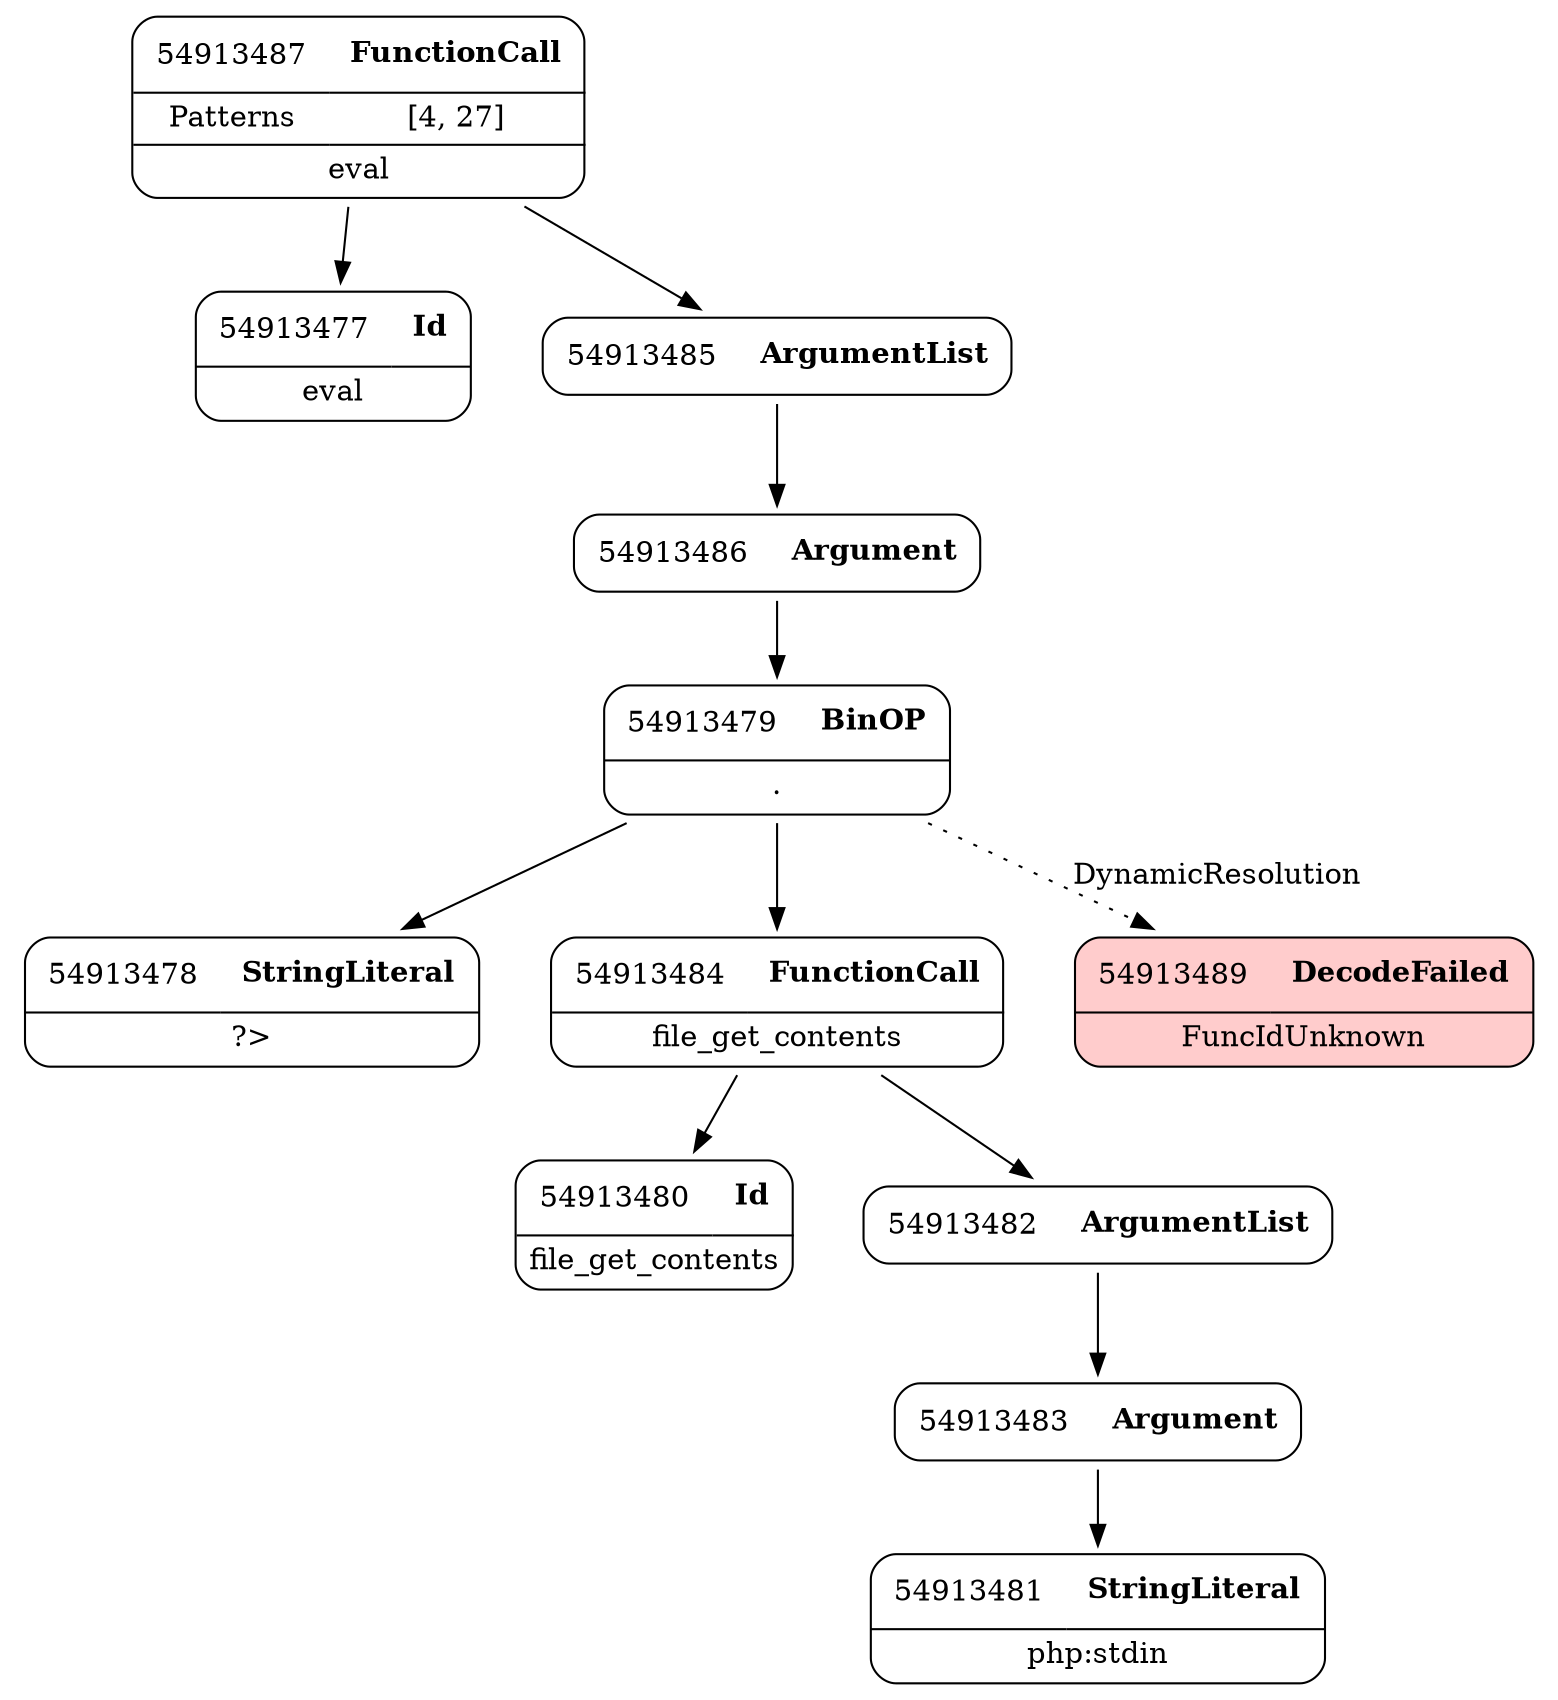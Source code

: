 digraph ast {
node [shape=none];
54913477 [label=<<TABLE border='1' cellspacing='0' cellpadding='10' style='rounded' ><TR><TD border='0'>54913477</TD><TD border='0'><B>Id</B></TD></TR><HR/><TR><TD border='0' cellpadding='5' colspan='2'>eval</TD></TR></TABLE>>];
54913479 [label=<<TABLE border='1' cellspacing='0' cellpadding='10' style='rounded' ><TR><TD border='0'>54913479</TD><TD border='0'><B>BinOP</B></TD></TR><HR/><TR><TD border='0' cellpadding='5' colspan='2'>.</TD></TR></TABLE>>];
54913479 -> 54913478 [weight=2];
54913479 -> 54913484 [weight=2];
54913479 -> 54913489 [style=dotted,label=DynamicResolution];
54913478 [label=<<TABLE border='1' cellspacing='0' cellpadding='10' style='rounded' ><TR><TD border='0'>54913478</TD><TD border='0'><B>StringLiteral</B></TD></TR><HR/><TR><TD border='0' cellpadding='5' colspan='2'>?&gt;</TD></TR></TABLE>>];
54913489 [label=<<TABLE border='1' cellspacing='0' cellpadding='10' style='rounded' bgcolor='#FFCCCC' ><TR><TD border='0'>54913489</TD><TD border='0'><B>DecodeFailed</B></TD></TR><HR/><TR><TD border='0' cellpadding='5' colspan='2'>FuncIdUnknown</TD></TR></TABLE>>];
54913485 [label=<<TABLE border='1' cellspacing='0' cellpadding='10' style='rounded' ><TR><TD border='0'>54913485</TD><TD border='0'><B>ArgumentList</B></TD></TR></TABLE>>];
54913485 -> 54913486 [weight=2];
54913484 [label=<<TABLE border='1' cellspacing='0' cellpadding='10' style='rounded' ><TR><TD border='0'>54913484</TD><TD border='0'><B>FunctionCall</B></TD></TR><HR/><TR><TD border='0' cellpadding='5' colspan='2'>file_get_contents</TD></TR></TABLE>>];
54913484 -> 54913480 [weight=2];
54913484 -> 54913482 [weight=2];
54913487 [label=<<TABLE border='1' cellspacing='0' cellpadding='10' style='rounded' ><TR><TD border='0'>54913487</TD><TD border='0'><B>FunctionCall</B></TD></TR><HR/><TR><TD border='0' cellpadding='5'>Patterns</TD><TD border='0' cellpadding='5'>[4, 27]</TD></TR><HR/><TR><TD border='0' cellpadding='5' colspan='2'>eval</TD></TR></TABLE>>];
54913487 -> 54913477 [weight=2];
54913487 -> 54913485 [weight=2];
54913486 [label=<<TABLE border='1' cellspacing='0' cellpadding='10' style='rounded' ><TR><TD border='0'>54913486</TD><TD border='0'><B>Argument</B></TD></TR></TABLE>>];
54913486 -> 54913479 [weight=2];
54913481 [label=<<TABLE border='1' cellspacing='0' cellpadding='10' style='rounded' ><TR><TD border='0'>54913481</TD><TD border='0'><B>StringLiteral</B></TD></TR><HR/><TR><TD border='0' cellpadding='5' colspan='2'>php:stdin</TD></TR></TABLE>>];
54913480 [label=<<TABLE border='1' cellspacing='0' cellpadding='10' style='rounded' ><TR><TD border='0'>54913480</TD><TD border='0'><B>Id</B></TD></TR><HR/><TR><TD border='0' cellpadding='5' colspan='2'>file_get_contents</TD></TR></TABLE>>];
54913483 [label=<<TABLE border='1' cellspacing='0' cellpadding='10' style='rounded' ><TR><TD border='0'>54913483</TD><TD border='0'><B>Argument</B></TD></TR></TABLE>>];
54913483 -> 54913481 [weight=2];
54913482 [label=<<TABLE border='1' cellspacing='0' cellpadding='10' style='rounded' ><TR><TD border='0'>54913482</TD><TD border='0'><B>ArgumentList</B></TD></TR></TABLE>>];
54913482 -> 54913483 [weight=2];
}
